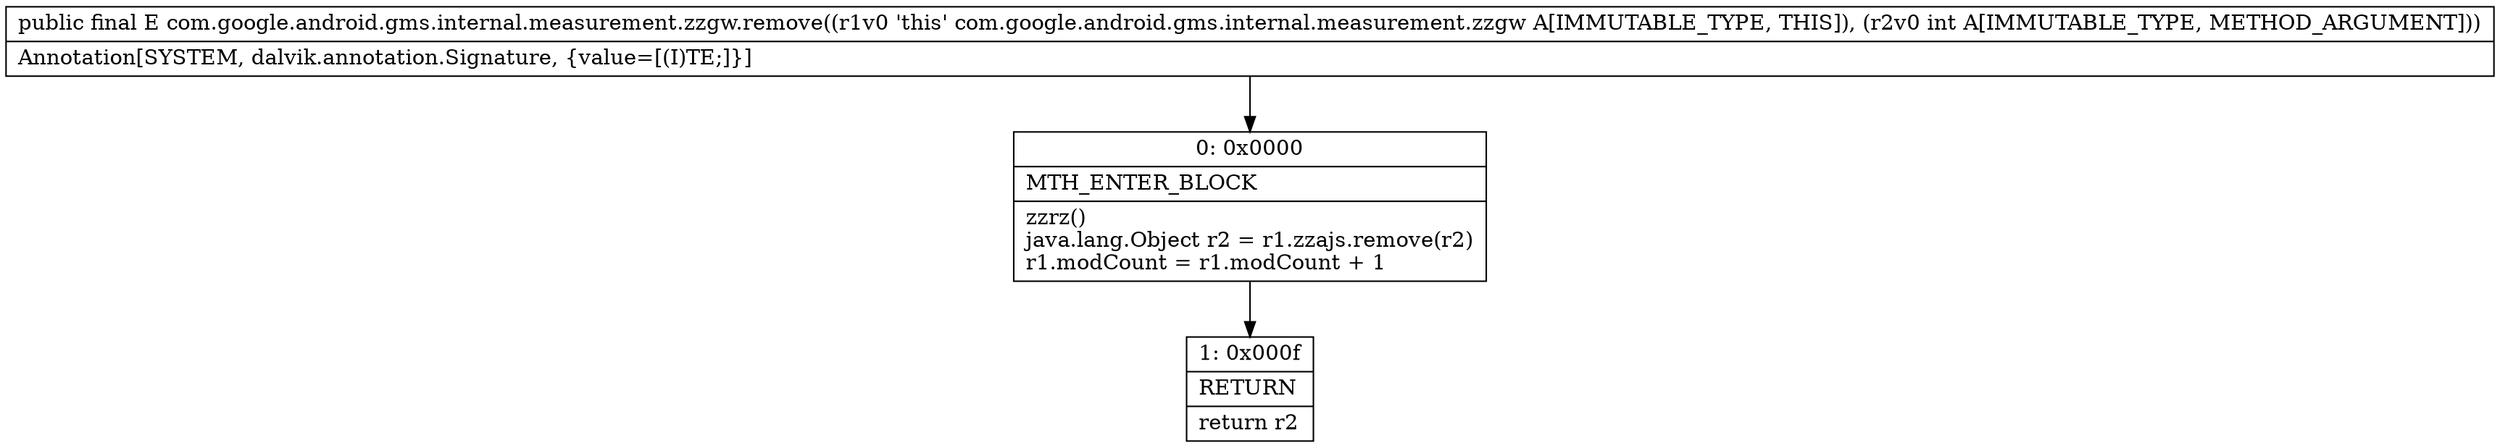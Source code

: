 digraph "CFG forcom.google.android.gms.internal.measurement.zzgw.remove(I)Ljava\/lang\/Object;" {
Node_0 [shape=record,label="{0\:\ 0x0000|MTH_ENTER_BLOCK\l|zzrz()\ljava.lang.Object r2 = r1.zzajs.remove(r2)\lr1.modCount = r1.modCount + 1\l}"];
Node_1 [shape=record,label="{1\:\ 0x000f|RETURN\l|return r2\l}"];
MethodNode[shape=record,label="{public final E com.google.android.gms.internal.measurement.zzgw.remove((r1v0 'this' com.google.android.gms.internal.measurement.zzgw A[IMMUTABLE_TYPE, THIS]), (r2v0 int A[IMMUTABLE_TYPE, METHOD_ARGUMENT]))  | Annotation[SYSTEM, dalvik.annotation.Signature, \{value=[(I)TE;]\}]\l}"];
MethodNode -> Node_0;
Node_0 -> Node_1;
}

